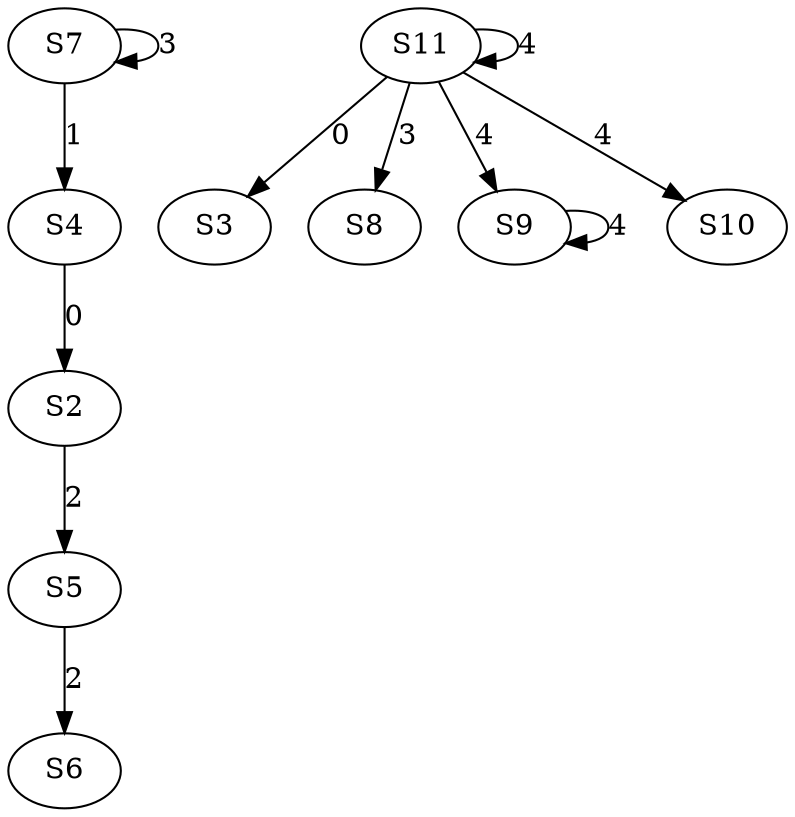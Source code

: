 strict digraph {
	S4 -> S2 [ label = 0 ];
	S11 -> S3 [ label = 0 ];
	S7 -> S4 [ label = 1 ];
	S2 -> S5 [ label = 2 ];
	S5 -> S6 [ label = 2 ];
	S7 -> S7 [ label = 3 ];
	S11 -> S8 [ label = 3 ];
	S11 -> S9 [ label = 4 ];
	S11 -> S10 [ label = 4 ];
	S11 -> S11 [ label = 4 ];
	S9 -> S9 [ label = 4 ];
}